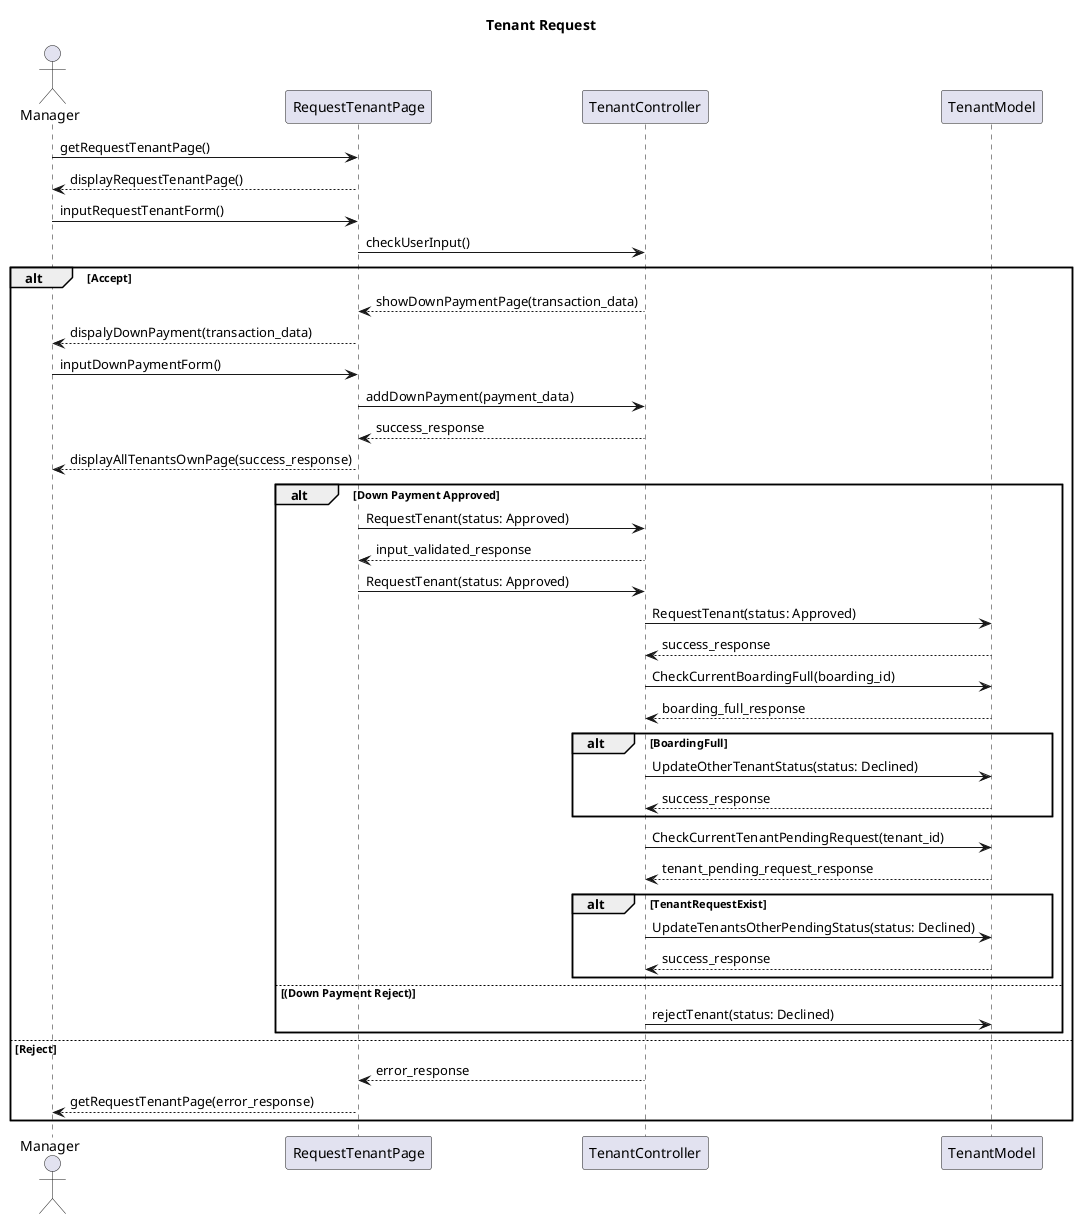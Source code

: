 @startuml
title Tenant Request
actor Manager as act
participant RequestTenantPage as view
participant TenantController as ctrl
participant TenantModel as model

act -> view : getRequestTenantPage()
act <-- view : displayRequestTenantPage()

    act->view : inputRequestTenantForm()
    view->ctrl : checkUserInput()
        alt Accept
            ctrl-->view: showDownPaymentPage(transaction_data)
            view-->act: dispalyDownPayment(transaction_data)
            act->view: inputDownPaymentForm()
            view->ctrl: addDownPayment(payment_data)
            
            ctrl --> view: success_response
            view-->act: displayAllTenantsOwnPage(success_response)
            alt Down Payment Approved
                view->ctrl: RequestTenant(status: Approved)
                
                ctrl-->view: input_validated_response
                view->ctrl: RequestTenant(status: Approved)
                ctrl->model: RequestTenant(status: Approved)
                model --> ctrl: success_response
                ctrl->model :CheckCurrentBoardingFull(boarding_id)
                model --> ctrl: boarding_full_response
                    alt BoardingFull
                    ctrl->model: UpdateOtherTenantStatus(status: Declined)
                    model --> ctrl: success_response
                    end

                ctrl->model :CheckCurrentTenantPendingRequest(tenant_id)
                model --> ctrl: tenant_pending_request_response
                    alt TenantRequestExist
                    ctrl->model: UpdateTenantsOtherPendingStatus(status: Declined)
                    model --> ctrl: success_response
                    end
            else (Down Payment Reject)
                ctrl->model: rejectTenant(status: Declined)
            end
        else Reject
        ctrl --> view: error_response
        view-->act: getRequestTenantPage(error_response)
        end


@enduml
